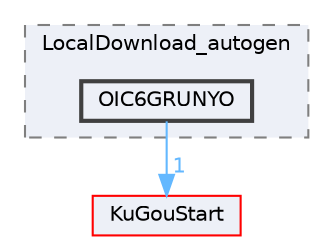 digraph "OIC6GRUNYO"
{
 // LATEX_PDF_SIZE
  bgcolor="transparent";
  edge [fontname=Helvetica,fontsize=10,labelfontname=Helvetica,labelfontsize=10];
  node [fontname=Helvetica,fontsize=10,shape=box,height=0.2,width=0.4];
  compound=true
  subgraph clusterdir_f7d0f5c75cf81e630c3a06431dee84f8 {
    graph [ bgcolor="#edf0f7", pencolor="grey50", label="LocalDownload_autogen", fontname=Helvetica,fontsize=10 style="filled,dashed", URL="dir_f7d0f5c75cf81e630c3a06431dee84f8.html",tooltip=""]
  dir_ce7299fe4b7db436abd35ba955583cd2 [label="OIC6GRUNYO", fillcolor="#edf0f7", color="grey25", style="filled,bold", URL="dir_ce7299fe4b7db436abd35ba955583cd2.html",tooltip=""];
  }
  dir_e60601b218beddc6af0778ac41ea9cb2 [label="KuGouStart", fillcolor="#edf0f7", color="red", style="filled", URL="dir_e60601b218beddc6af0778ac41ea9cb2.html",tooltip=""];
  dir_ce7299fe4b7db436abd35ba955583cd2->dir_e60601b218beddc6af0778ac41ea9cb2 [headlabel="1", labeldistance=1.5 headhref="dir_000280_000172.html" href="dir_000280_000172.html" color="steelblue1" fontcolor="steelblue1"];
}
